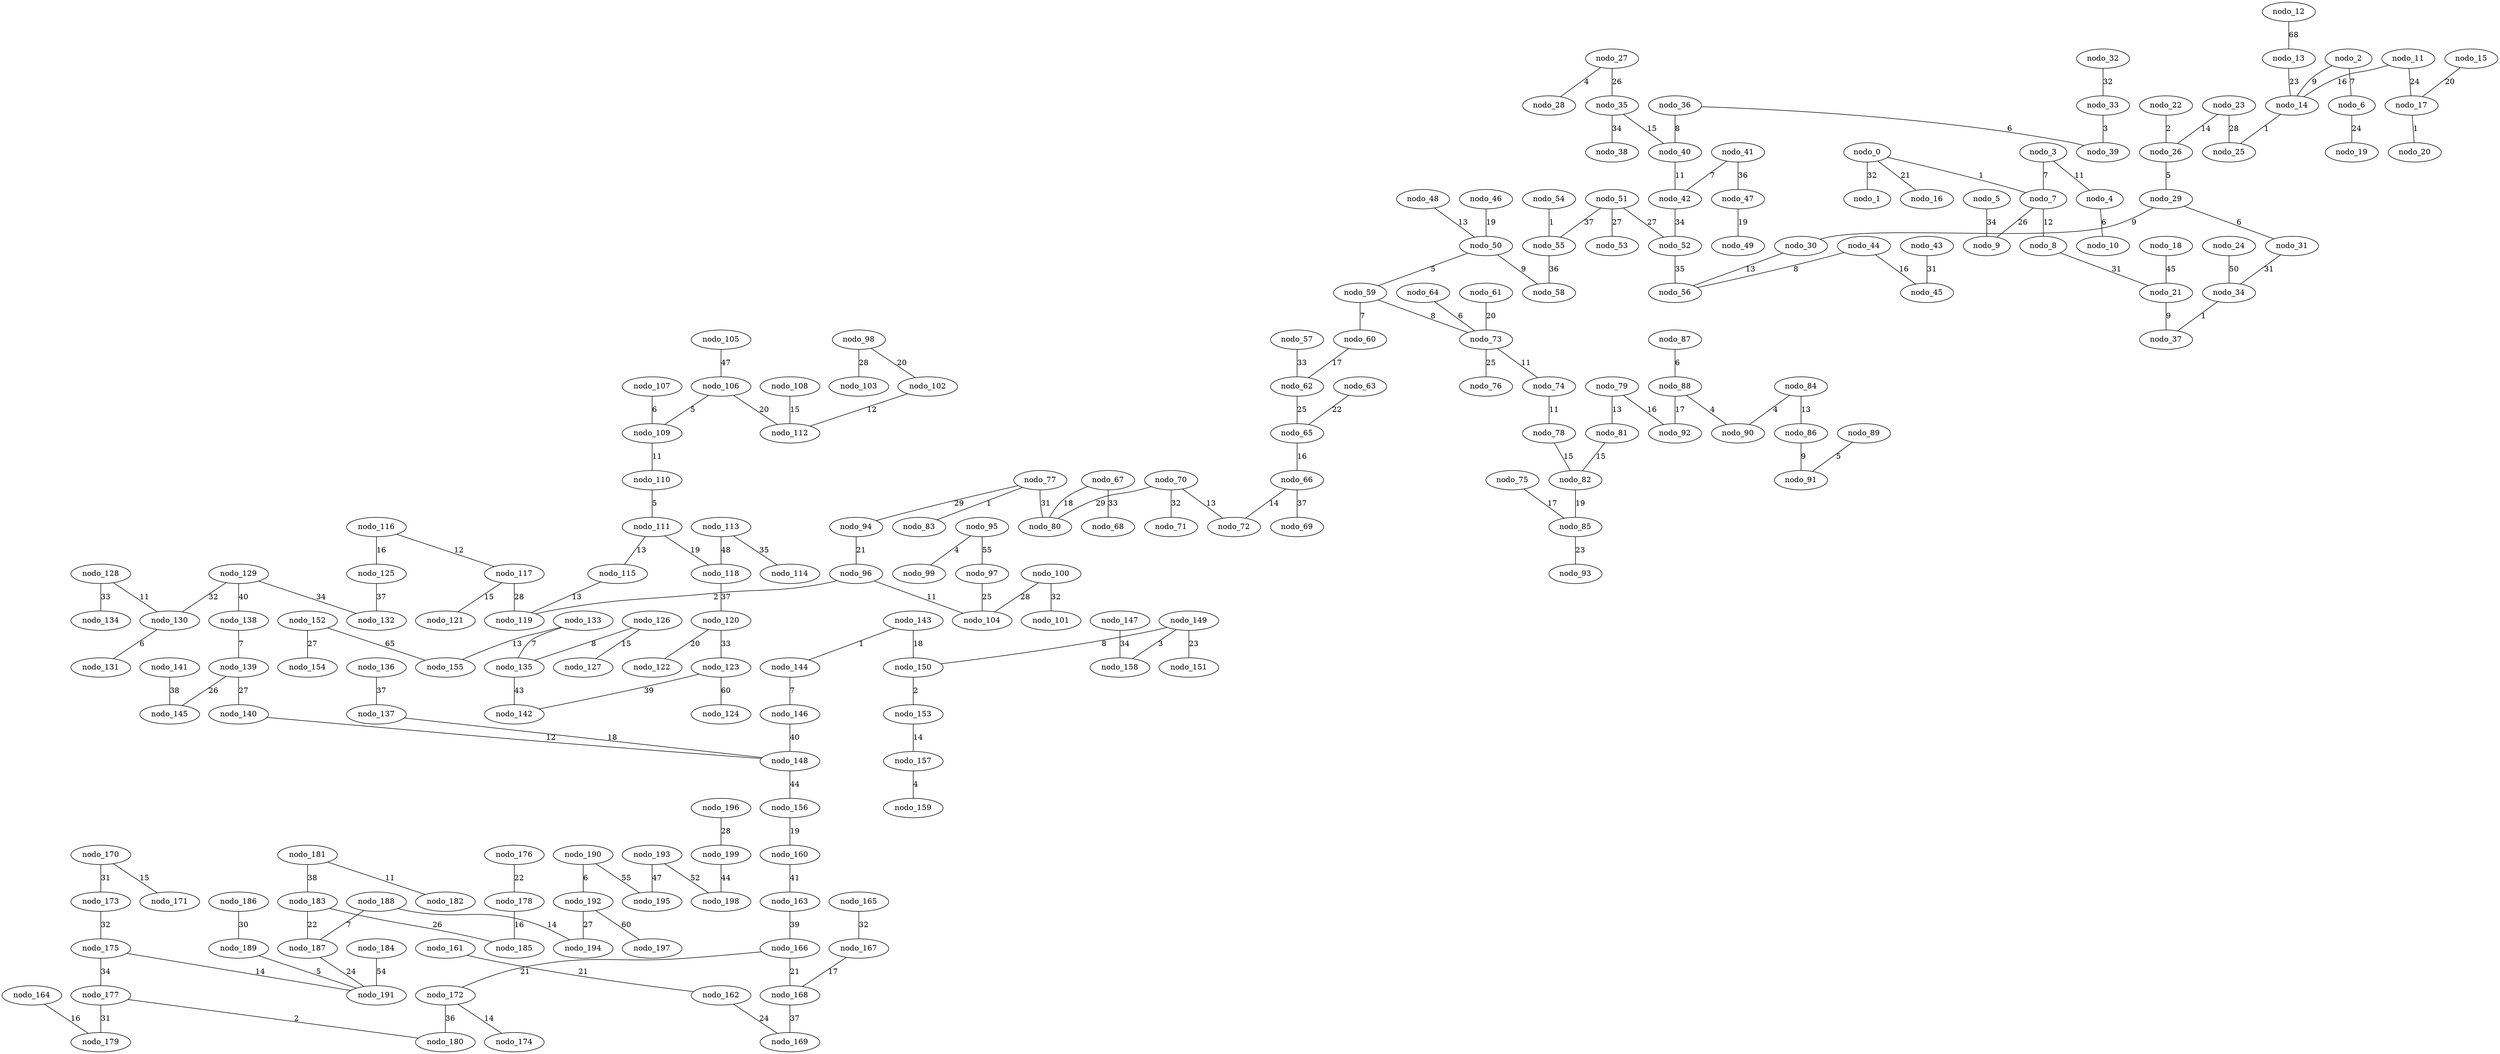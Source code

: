 graph gen_BarabasiAlbert_200_d_kruskal {
  nodo_172 -- nodo_174 [label=14 weight=14];
  nodo_152 -- nodo_155 [label=65 weight=65];
  nodo_84 -- nodo_86 [label=13 weight=13];
  nodo_120 -- nodo_123 [label=33 weight=33];
  nodo_120 -- nodo_122 [label=20 weight=20];
  nodo_4 -- nodo_10 [label=6 weight=6];
  nodo_67 -- nodo_68 [label=33 weight=33];
  nodo_84 -- nodo_90 [label=4 weight=4];
  nodo_192 -- nodo_194 [label=27 weight=27];
  nodo_192 -- nodo_197 [label=60 weight=60];
  nodo_196 -- nodo_199 [label=28 weight=28];
  nodo_160 -- nodo_163 [label=41 weight=41];
  nodo_95 -- nodo_97 [label=55 weight=55];
  nodo_184 -- nodo_191 [label=54 weight=54];
  nodo_95 -- nodo_99 [label=4 weight=4];
  nodo_107 -- nodo_109 [label=6 weight=6];
  nodo_51 -- nodo_55 [label=37 weight=37];
  nodo_51 -- nodo_52 [label=27 weight=27];
  nodo_51 -- nodo_53 [label=27 weight=27];
  nodo_67 -- nodo_80 [label=18 weight=18];
  nodo_89 -- nodo_91 [label=5 weight=5];
  nodo_115 -- nodo_119 [label=13 weight=13];
  nodo_172 -- nodo_180 [label=36 weight=36];
  nodo_7 -- nodo_8 [label=12 weight=12];
  nodo_7 -- nodo_9 [label=26 weight=26];
  nodo_152 -- nodo_154 [label=27 weight=27];
  nodo_62 -- nodo_65 [label=25 weight=25];
  nodo_44 -- nodo_56 [label=8 weight=8];
  nodo_78 -- nodo_82 [label=15 weight=15];
  nodo_17 -- nodo_20 [label=1 weight=1];
  nodo_73 -- nodo_76 [label=25 weight=25];
  nodo_140 -- nodo_148 [label=12 weight=12];
  nodo_73 -- nodo_74 [label=11 weight=11];
  nodo_33 -- nodo_39 [label=3 weight=3];
  nodo_188 -- nodo_187 [label=7 weight=7];
  nodo_199 -- nodo_198 [label=44 weight=44];
  nodo_27 -- nodo_35 [label=26 weight=26];
  nodo_147 -- nodo_158 [label=34 weight=34];
  nodo_168 -- nodo_169 [label=37 weight=37];
  nodo_98 -- nodo_103 [label=28 weight=28];
  nodo_79 -- nodo_81 [label=13 weight=13];
  nodo_44 -- nodo_45 [label=16 weight=16];
  nodo_98 -- nodo_102 [label=20 weight=20];
  nodo_116 -- nodo_125 [label=16 weight=16];
  nodo_27 -- nodo_28 [label=4 weight=4];
  nodo_188 -- nodo_194 [label=14 weight=14];
  nodo_175 -- nodo_177 [label=34 weight=34];
  nodo_111 -- nodo_118 [label=19 weight=19];
  nodo_11 -- nodo_14 [label=16 weight=16];
  nodo_181 -- nodo_183 [label=38 weight=38];
  nodo_181 -- nodo_182 [label=11 weight=11];
  nodo_111 -- nodo_115 [label=13 weight=13];
  nodo_100 -- nodo_104 [label=28 weight=28];
  nodo_100 -- nodo_101 [label=32 weight=32];
  nodo_11 -- nodo_17 [label=24 weight=24];
  nodo_144 -- nodo_146 [label=7 weight=7];
  nodo_22 -- nodo_26 [label=2 weight=2];
  nodo_164 -- nodo_179 [label=16 weight=16];
  nodo_57 -- nodo_62 [label=33 weight=33];
  nodo_52 -- nodo_56 [label=35 weight=35];
  nodo_0 -- nodo_16 [label=21 weight=21];
  nodo_141 -- nodo_145 [label=38 weight=38];
  nodo_63 -- nodo_65 [label=22 weight=22];
  nodo_163 -- nodo_166 [label=39 weight=39];
  nodo_175 -- nodo_191 [label=14 weight=14];
  nodo_74 -- nodo_78 [label=11 weight=11];
  nodo_32 -- nodo_33 [label=32 weight=32];
  nodo_106 -- nodo_109 [label=5 weight=5];
  nodo_135 -- nodo_142 [label=43 weight=43];
  nodo_5 -- nodo_9 [label=34 weight=34];
  nodo_85 -- nodo_93 [label=23 weight=23];
  nodo_79 -- nodo_92 [label=16 weight=16];
  nodo_43 -- nodo_45 [label=31 weight=31];
  nodo_138 -- nodo_139 [label=7 weight=7];
  nodo_173 -- nodo_175 [label=32 weight=32];
  nodo_21 -- nodo_37 [label=9 weight=9];
  nodo_123 -- nodo_142 [label=39 weight=39];
  nodo_116 -- nodo_117 [label=12 weight=12];
  nodo_48 -- nodo_50 [label=13 weight=13];
  nodo_6 -- nodo_19 [label=24 weight=24];
  nodo_167 -- nodo_168 [label=17 weight=17];
  nodo_189 -- nodo_191 [label=5 weight=5];
  nodo_106 -- nodo_112 [label=20 weight=20];
  nodo_86 -- nodo_91 [label=9 weight=9];
  nodo_156 -- nodo_160 [label=19 weight=19];
  nodo_75 -- nodo_85 [label=17 weight=17];
  nodo_128 -- nodo_130 [label=11 weight=11];
  nodo_139 -- nodo_140 [label=27 weight=27];
  nodo_117 -- nodo_121 [label=15 weight=15];
  nodo_15 -- nodo_17 [label=20 weight=20];
  nodo_139 -- nodo_145 [label=26 weight=26];
  nodo_128 -- nodo_134 [label=33 weight=33];
  nodo_64 -- nodo_73 [label=6 weight=6];
  nodo_26 -- nodo_29 [label=5 weight=5];
  nodo_123 -- nodo_124 [label=60 weight=60];
  nodo_70 -- nodo_80 [label=29 weight=29];
  nodo_162 -- nodo_169 [label=24 weight=24];
  nodo_109 -- nodo_110 [label=11 weight=11];
  nodo_31 -- nodo_34 [label=31 weight=31];
  nodo_42 -- nodo_52 [label=34 weight=34];
  nodo_150 -- nodo_153 [label=2 weight=2];
  nodo_117 -- nodo_119 [label=28 weight=28];
  nodo_14 -- nodo_25 [label=1 weight=1];
  nodo_110 -- nodo_111 [label=5 weight=5];
  nodo_70 -- nodo_71 [label=32 weight=32];
  nodo_70 -- nodo_72 [label=13 weight=13];
  nodo_102 -- nodo_112 [label=12 weight=12];
  nodo_97 -- nodo_104 [label=25 weight=25];
  nodo_30 -- nodo_56 [label=13 weight=13];
  nodo_3 -- nodo_4 [label=11 weight=11];
  nodo_36 -- nodo_39 [label=6 weight=6];
  nodo_3 -- nodo_7 [label=7 weight=7];
  nodo_81 -- nodo_82 [label=15 weight=15];
  nodo_178 -- nodo_185 [label=16 weight=16];
  nodo_36 -- nodo_40 [label=8 weight=8];
  nodo_59 -- nodo_60 [label=7 weight=7];
  nodo_130 -- nodo_131 [label=6 weight=6];
  nodo_47 -- nodo_49 [label=19 weight=19];
  nodo_105 -- nodo_106 [label=47 weight=47];
  nodo_113 -- nodo_114 [label=35 weight=35];
  nodo_54 -- nodo_55 [label=1 weight=1];
  nodo_113 -- nodo_118 [label=48 weight=48];
  nodo_2 -- nodo_14 [label=9 weight=9];
  nodo_82 -- nodo_85 [label=19 weight=19];
  nodo_59 -- nodo_73 [label=8 weight=8];
  nodo_65 -- nodo_66 [label=16 weight=16];
  nodo_149 -- nodo_158 [label=3 weight=3];
  nodo_149 -- nodo_151 [label=23 weight=23];
  nodo_146 -- nodo_148 [label=40 weight=40];
  nodo_157 -- nodo_159 [label=4 weight=4];
  nodo_149 -- nodo_150 [label=8 weight=8];
  nodo_170 -- nodo_173 [label=31 weight=31];
  nodo_177 -- nodo_180 [label=2 weight=2];
  nodo_166 -- nodo_172 [label=21 weight=21];
  nodo_186 -- nodo_189 [label=30 weight=30];
  nodo_118 -- nodo_120 [label=37 weight=37];
  nodo_2 -- nodo_6 [label=7 weight=7];
  nodo_170 -- nodo_171 [label=15 weight=15];
  nodo_87 -- nodo_88 [label=6 weight=6];
  nodo_60 -- nodo_62 [label=17 weight=17];
  nodo_41 -- nodo_47 [label=36 weight=36];
  nodo_190 -- nodo_195 [label=55 weight=55];
  nodo_41 -- nodo_42 [label=7 weight=7];
  nodo_129 -- nodo_130 [label=32 weight=32];
  nodo_190 -- nodo_192 [label=6 weight=6];
  nodo_133 -- nodo_135 [label=7 weight=7];
  nodo_177 -- nodo_179 [label=31 weight=31];
  nodo_129 -- nodo_132 [label=34 weight=34];
  nodo_129 -- nodo_138 [label=40 weight=40];
  nodo_166 -- nodo_168 [label=21 weight=21];
  nodo_183 -- nodo_185 [label=26 weight=26];
  nodo_88 -- nodo_90 [label=4 weight=4];
  nodo_183 -- nodo_187 [label=22 weight=22];
  nodo_88 -- nodo_92 [label=17 weight=17];
  nodo_193 -- nodo_195 [label=47 weight=47];
  nodo_35 -- nodo_38 [label=34 weight=34];
  nodo_193 -- nodo_198 [label=52 weight=52];
  nodo_29 -- nodo_31 [label=6 weight=6];
  nodo_29 -- nodo_30 [label=9 weight=9];
  nodo_46 -- nodo_50 [label=19 weight=19];
  nodo_161 -- nodo_162 [label=21 weight=21];
  nodo_35 -- nodo_40 [label=15 weight=15];
  nodo_77 -- nodo_80 [label=31 weight=31];
  nodo_18 -- nodo_21 [label=45 weight=45];
  nodo_77 -- nodo_83 [label=1 weight=1];
  nodo_96 -- nodo_119 [label=2 weight=2];
  nodo_153 -- nodo_157 [label=14 weight=14];
  nodo_126 -- nodo_127 [label=15 weight=15];
  nodo_55 -- nodo_58 [label=36 weight=36];
  nodo_24 -- nodo_34 [label=50 weight=50];
  nodo_66 -- nodo_72 [label=14 weight=14];
  nodo_13 -- nodo_14 [label=23 weight=23];
  nodo_133 -- nodo_155 [label=13 weight=13];
  nodo_66 -- nodo_69 [label=37 weight=37];
  nodo_96 -- nodo_104 [label=11 weight=11];
  nodo_8 -- nodo_21 [label=31 weight=31];
  nodo_125 -- nodo_132 [label=37 weight=37];
  nodo_137 -- nodo_148 [label=18 weight=18];
  nodo_126 -- nodo_135 [label=8 weight=8];
  nodo_50 -- nodo_58 [label=9 weight=9];
  nodo_148 -- nodo_156 [label=44 weight=44];
  nodo_50 -- nodo_59 [label=5 weight=5];
  nodo_12 -- nodo_13 [label=68 weight=68];
  nodo_40 -- nodo_42 [label=11 weight=11];
  nodo_136 -- nodo_137 [label=37 weight=37];
  nodo_23 -- nodo_25 [label=28 weight=28];
  nodo_23 -- nodo_26 [label=14 weight=14];
  nodo_0 -- nodo_1 [label=32 weight=32];
  nodo_34 -- nodo_37 [label=1 weight=1];
  nodo_143 -- nodo_144 [label=1 weight=1];
  nodo_0 -- nodo_7 [label=1 weight=1];
  nodo_187 -- nodo_191 [label=24 weight=24];
  nodo_165 -- nodo_167 [label=32 weight=32];
  nodo_61 -- nodo_73 [label=20 weight=20];
  nodo_176 -- nodo_178 [label=22 weight=22];
  nodo_108 -- nodo_112 [label=15 weight=15];
  nodo_143 -- nodo_150 [label=18 weight=18];
  nodo_77 -- nodo_94 [label=29 weight=29];
  nodo_94 -- nodo_96 [label=21 weight=21];
}
